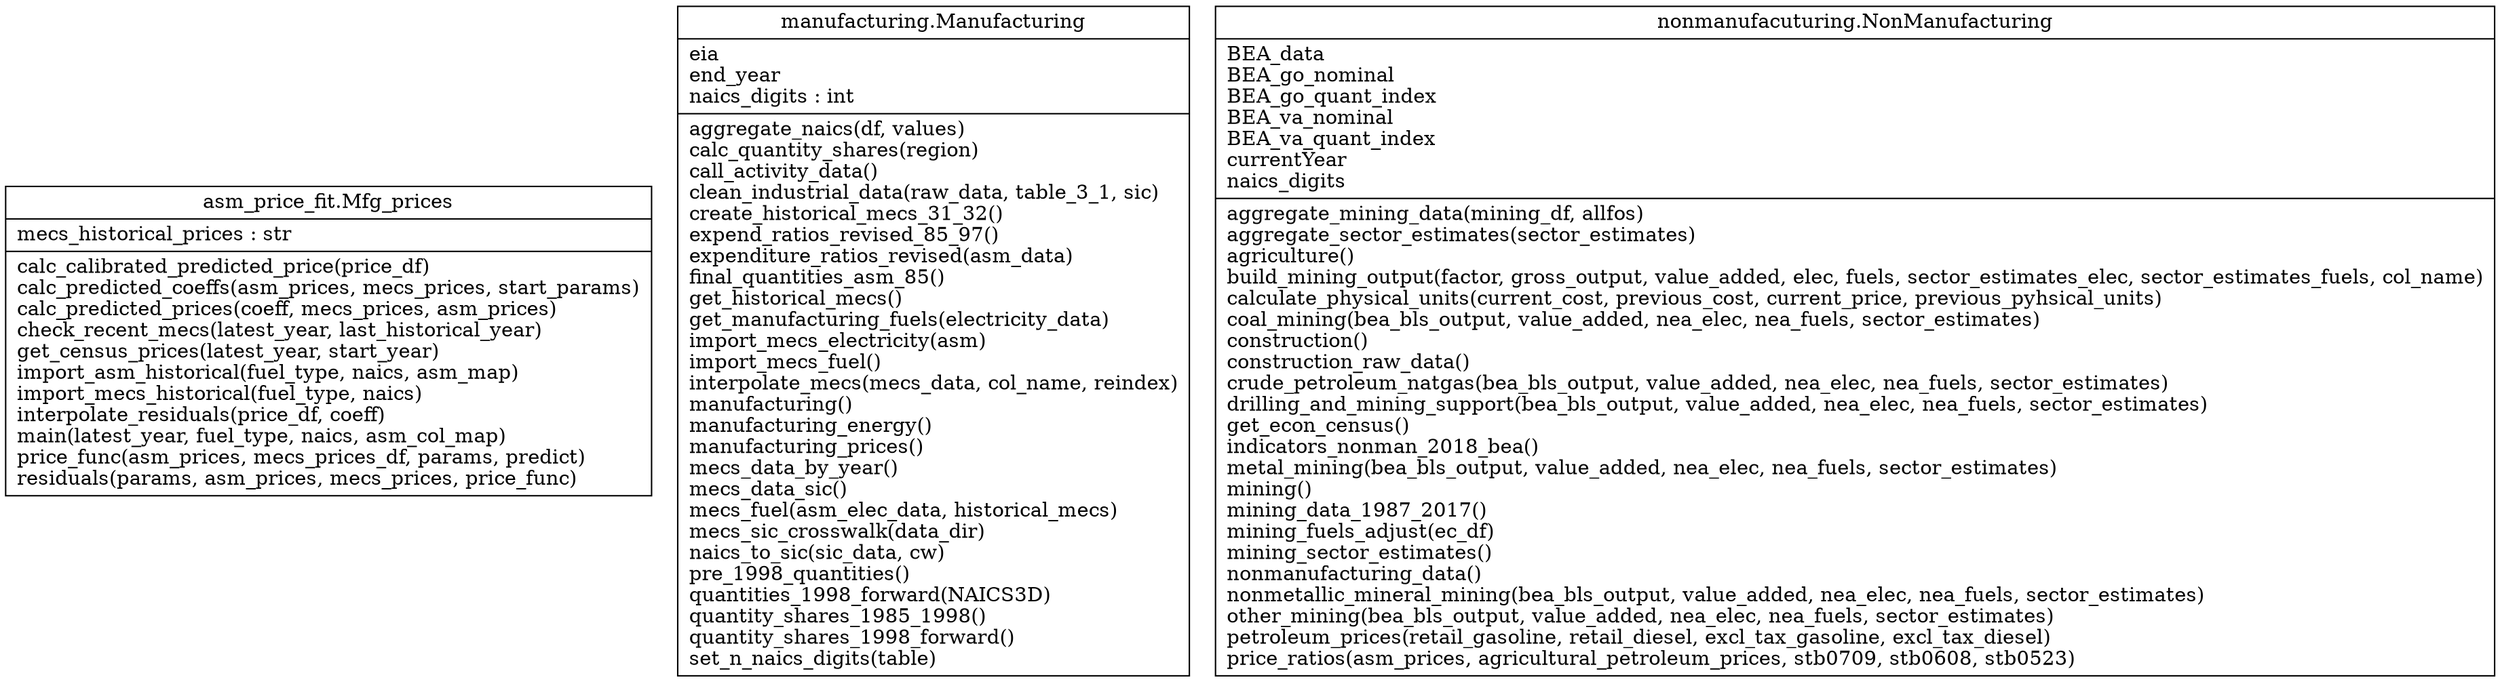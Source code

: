 digraph "classes" {
charset="utf-8"
rankdir=BT
"0" [label="{asm_price_fit.Mfg_prices|mecs_historical_prices : str\l|calc_calibrated_predicted_price(price_df)\lcalc_predicted_coeffs(asm_prices, mecs_prices, start_params)\lcalc_predicted_prices(coeff, mecs_prices, asm_prices)\lcheck_recent_mecs(latest_year, last_historical_year)\lget_census_prices(latest_year, start_year)\limport_asm_historical(fuel_type, naics, asm_map)\limport_mecs_historical(fuel_type, naics)\linterpolate_residuals(price_df, coeff)\lmain(latest_year, fuel_type, naics, asm_col_map)\lprice_func(asm_prices, mecs_prices_df, params, predict)\lresiduals(params, asm_prices, mecs_prices, price_func)\l}", shape="record"];
"1" [label="{manufacturing.Manufacturing|eia\lend_year\lnaics_digits : int\l|aggregate_naics(df, values)\lcalc_quantity_shares(region)\lcall_activity_data()\lclean_industrial_data(raw_data, table_3_1, sic)\lcreate_historical_mecs_31_32()\lexpend_ratios_revised_85_97()\lexpenditure_ratios_revised(asm_data)\lfinal_quantities_asm_85()\lget_historical_mecs()\lget_manufacturing_fuels(electricity_data)\limport_mecs_electricity(asm)\limport_mecs_fuel()\linterpolate_mecs(mecs_data, col_name, reindex)\lmanufacturing()\lmanufacturing_energy()\lmanufacturing_prices()\lmecs_data_by_year()\lmecs_data_sic()\lmecs_fuel(asm_elec_data, historical_mecs)\lmecs_sic_crosswalk(data_dir)\lnaics_to_sic(sic_data, cw)\lpre_1998_quantities()\lquantities_1998_forward(NAICS3D)\lquantity_shares_1985_1998()\lquantity_shares_1998_forward()\lset_n_naics_digits(table)\l}", shape="record"];
"2" [label="{nonmanufacuturing.NonManufacturing|BEA_data\lBEA_go_nominal\lBEA_go_quant_index\lBEA_va_nominal\lBEA_va_quant_index\lcurrentYear\lnaics_digits\l|aggregate_mining_data(mining_df, allfos)\laggregate_sector_estimates(sector_estimates)\lagriculture()\lbuild_mining_output(factor, gross_output, value_added, elec, fuels, sector_estimates_elec, sector_estimates_fuels, col_name)\lcalculate_physical_units(current_cost, previous_cost, current_price, previous_pyhsical_units)\lcoal_mining(bea_bls_output, value_added, nea_elec, nea_fuels, sector_estimates)\lconstruction()\lconstruction_raw_data()\lcrude_petroleum_natgas(bea_bls_output, value_added, nea_elec, nea_fuels, sector_estimates)\ldrilling_and_mining_support(bea_bls_output, value_added, nea_elec, nea_fuels, sector_estimates)\lget_econ_census()\lindicators_nonman_2018_bea()\lmetal_mining(bea_bls_output, value_added, nea_elec, nea_fuels, sector_estimates)\lmining()\lmining_data_1987_2017()\lmining_fuels_adjust(ec_df)\lmining_sector_estimates()\lnonmanufacturing_data()\lnonmetallic_mineral_mining(bea_bls_output, value_added, nea_elec, nea_fuels, sector_estimates)\lother_mining(bea_bls_output, value_added, nea_elec, nea_fuels, sector_estimates)\lpetroleum_prices(retail_gasoline, retail_diesel, excl_tax_gasoline, excl_tax_diesel)\lprice_ratios(asm_prices, agricultural_petroleum_prices, stb0709, stb0608, stb0523)\l}", shape="record"];
}
